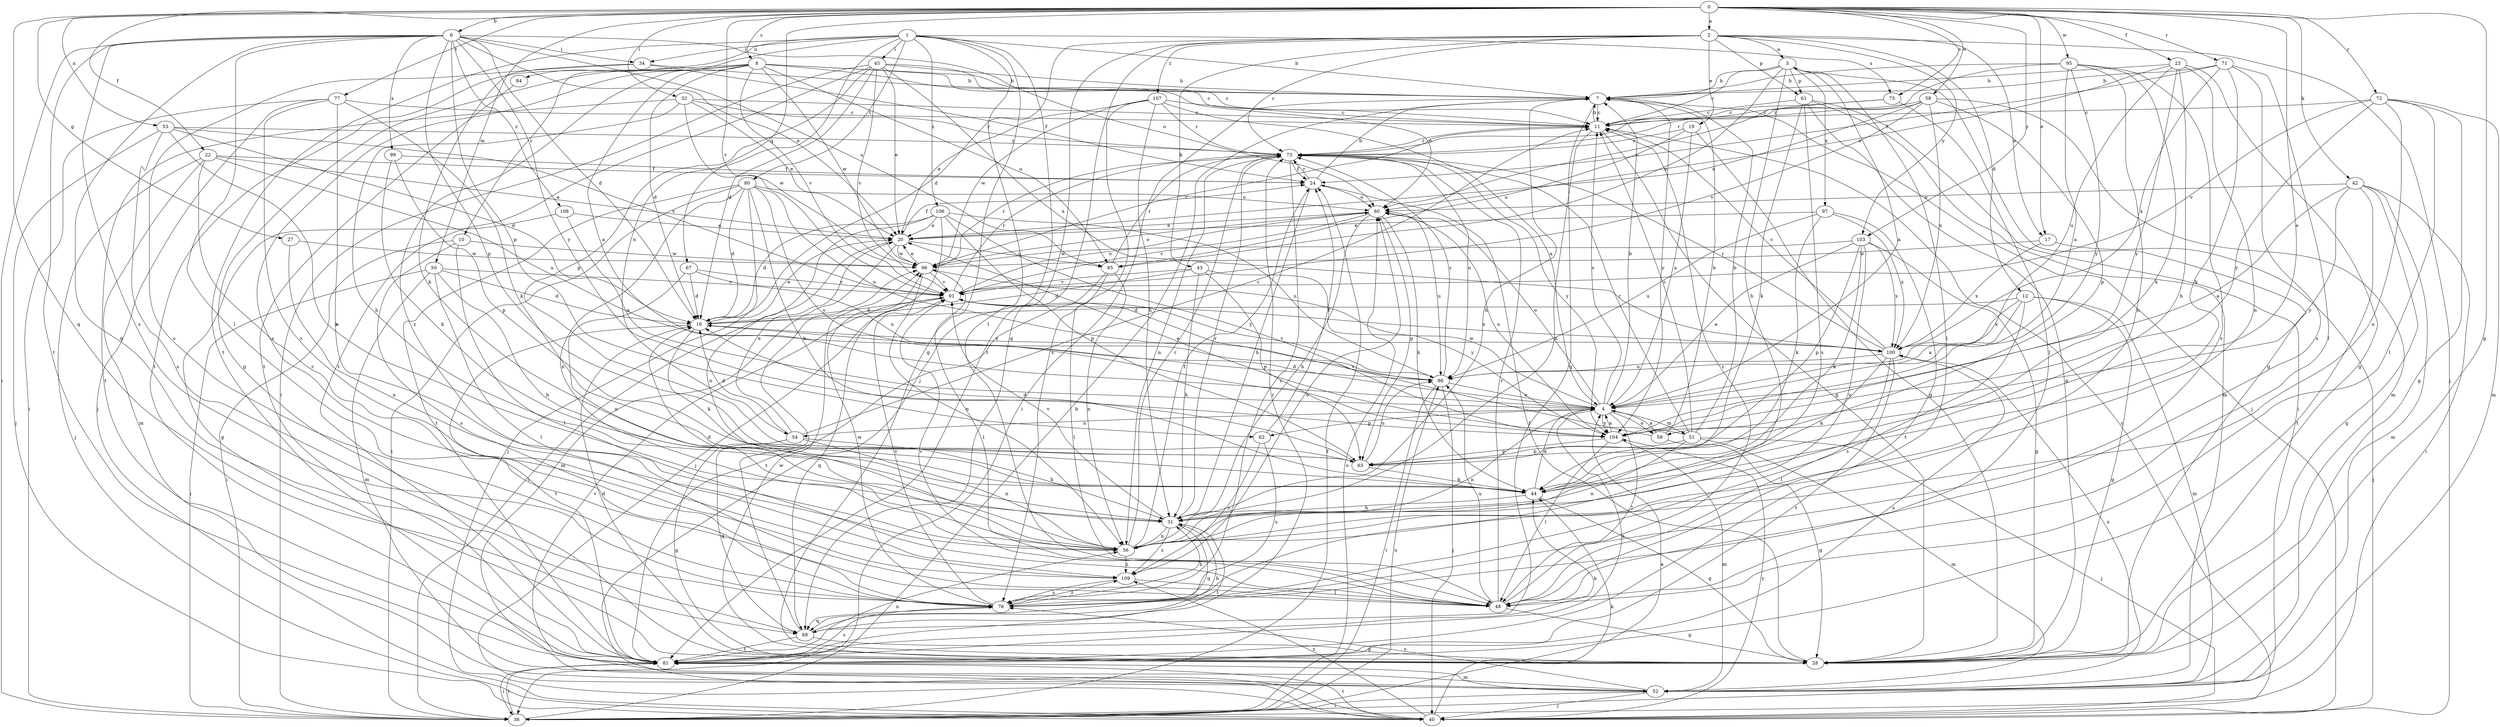 strict digraph  {
0;
1;
2;
3;
4;
6;
7;
8;
10;
11;
12;
16;
17;
19;
20;
22;
23;
24;
27;
28;
31;
32;
34;
36;
40;
42;
43;
44;
45;
48;
50;
51;
52;
53;
54;
56;
58;
59;
60;
61;
62;
63;
67;
68;
71;
72;
73;
75;
76;
77;
80;
81;
84;
85;
86;
91;
95;
96;
97;
99;
100;
103;
104;
106;
107;
108;
109;
0 -> 2  [label=a];
0 -> 6  [label=b];
0 -> 8  [label=c];
0 -> 17  [label=e];
0 -> 22  [label=f];
0 -> 23  [label=f];
0 -> 27  [label=g];
0 -> 28  [label=g];
0 -> 32  [label=i];
0 -> 42  [label=k];
0 -> 50  [label=m];
0 -> 53  [label=n];
0 -> 58  [label=o];
0 -> 59  [label=o];
0 -> 67  [label=q];
0 -> 68  [label=q];
0 -> 71  [label=r];
0 -> 72  [label=r];
0 -> 75  [label=s];
0 -> 77  [label=t];
0 -> 91  [label=v];
0 -> 95  [label=w];
0 -> 103  [label=y];
1 -> 7  [label=b];
1 -> 10  [label=c];
1 -> 28  [label=g];
1 -> 34  [label=i];
1 -> 40  [label=j];
1 -> 45  [label=l];
1 -> 48  [label=l];
1 -> 54  [label=n];
1 -> 75  [label=s];
1 -> 80  [label=t];
1 -> 81  [label=t];
1 -> 84  [label=u];
1 -> 106  [label=z];
2 -> 3  [label=a];
2 -> 12  [label=d];
2 -> 16  [label=d];
2 -> 17  [label=e];
2 -> 19  [label=e];
2 -> 40  [label=j];
2 -> 43  [label=k];
2 -> 61  [label=p];
2 -> 68  [label=q];
2 -> 73  [label=r];
2 -> 81  [label=t];
2 -> 103  [label=y];
2 -> 107  [label=z];
3 -> 7  [label=b];
3 -> 11  [label=c];
3 -> 28  [label=g];
3 -> 31  [label=h];
3 -> 48  [label=l];
3 -> 61  [label=p];
3 -> 85  [label=u];
3 -> 97  [label=x];
4 -> 3  [label=a];
4 -> 7  [label=b];
4 -> 11  [label=c];
4 -> 16  [label=d];
4 -> 48  [label=l];
4 -> 51  [label=m];
4 -> 54  [label=n];
4 -> 56  [label=n];
4 -> 59  [label=o];
4 -> 60  [label=o];
4 -> 62  [label=p];
4 -> 96  [label=w];
4 -> 104  [label=y];
6 -> 16  [label=d];
6 -> 20  [label=e];
6 -> 34  [label=i];
6 -> 36  [label=i];
6 -> 48  [label=l];
6 -> 60  [label=o];
6 -> 62  [label=p];
6 -> 63  [label=p];
6 -> 68  [label=q];
6 -> 76  [label=s];
6 -> 81  [label=t];
6 -> 85  [label=u];
6 -> 99  [label=x];
6 -> 104  [label=y];
6 -> 108  [label=z];
7 -> 11  [label=c];
7 -> 31  [label=h];
7 -> 36  [label=i];
7 -> 40  [label=j];
7 -> 68  [label=q];
7 -> 104  [label=y];
8 -> 4  [label=a];
8 -> 7  [label=b];
8 -> 11  [label=c];
8 -> 16  [label=d];
8 -> 28  [label=g];
8 -> 60  [label=o];
8 -> 76  [label=s];
8 -> 81  [label=t];
8 -> 85  [label=u];
8 -> 91  [label=v];
8 -> 96  [label=w];
8 -> 109  [label=z];
10 -> 36  [label=i];
10 -> 48  [label=l];
10 -> 76  [label=s];
10 -> 96  [label=w];
11 -> 7  [label=b];
11 -> 28  [label=g];
11 -> 56  [label=n];
11 -> 73  [label=r];
12 -> 4  [label=a];
12 -> 16  [label=d];
12 -> 28  [label=g];
12 -> 52  [label=m];
12 -> 76  [label=s];
12 -> 100  [label=x];
16 -> 20  [label=e];
16 -> 44  [label=k];
16 -> 81  [label=t];
16 -> 100  [label=x];
17 -> 40  [label=j];
17 -> 96  [label=w];
17 -> 100  [label=x];
19 -> 4  [label=a];
19 -> 28  [label=g];
19 -> 73  [label=r];
19 -> 85  [label=u];
20 -> 24  [label=f];
20 -> 36  [label=i];
20 -> 52  [label=m];
20 -> 85  [label=u];
20 -> 96  [label=w];
22 -> 20  [label=e];
22 -> 24  [label=f];
22 -> 40  [label=j];
22 -> 52  [label=m];
22 -> 86  [label=u];
22 -> 109  [label=z];
23 -> 7  [label=b];
23 -> 28  [label=g];
23 -> 31  [label=h];
23 -> 56  [label=n];
23 -> 60  [label=o];
23 -> 86  [label=u];
23 -> 104  [label=y];
24 -> 7  [label=b];
24 -> 31  [label=h];
24 -> 60  [label=o];
24 -> 73  [label=r];
27 -> 56  [label=n];
27 -> 96  [label=w];
28 -> 16  [label=d];
28 -> 24  [label=f];
28 -> 96  [label=w];
31 -> 56  [label=n];
31 -> 68  [label=q];
31 -> 73  [label=r];
31 -> 81  [label=t];
31 -> 91  [label=v];
31 -> 109  [label=z];
32 -> 11  [label=c];
32 -> 20  [label=e];
32 -> 31  [label=h];
32 -> 73  [label=r];
32 -> 81  [label=t];
32 -> 96  [label=w];
34 -> 7  [label=b];
34 -> 24  [label=f];
34 -> 44  [label=k];
34 -> 76  [label=s];
36 -> 4  [label=a];
36 -> 7  [label=b];
36 -> 24  [label=f];
36 -> 60  [label=o];
36 -> 81  [label=t];
36 -> 86  [label=u];
40 -> 11  [label=c];
40 -> 44  [label=k];
40 -> 81  [label=t];
40 -> 104  [label=y];
40 -> 109  [label=z];
42 -> 4  [label=a];
42 -> 28  [label=g];
42 -> 36  [label=i];
42 -> 52  [label=m];
42 -> 60  [label=o];
42 -> 81  [label=t];
42 -> 104  [label=y];
43 -> 16  [label=d];
43 -> 31  [label=h];
43 -> 63  [label=p];
43 -> 91  [label=v];
43 -> 104  [label=y];
44 -> 4  [label=a];
44 -> 28  [label=g];
44 -> 31  [label=h];
45 -> 7  [label=b];
45 -> 11  [label=c];
45 -> 16  [label=d];
45 -> 20  [label=e];
45 -> 36  [label=i];
45 -> 63  [label=p];
45 -> 81  [label=t];
45 -> 91  [label=v];
45 -> 100  [label=x];
48 -> 11  [label=c];
48 -> 28  [label=g];
48 -> 73  [label=r];
48 -> 86  [label=u];
48 -> 91  [label=v];
50 -> 16  [label=d];
50 -> 31  [label=h];
50 -> 36  [label=i];
50 -> 48  [label=l];
50 -> 52  [label=m];
50 -> 91  [label=v];
51 -> 7  [label=b];
51 -> 11  [label=c];
51 -> 20  [label=e];
51 -> 40  [label=j];
51 -> 52  [label=m];
51 -> 56  [label=n];
51 -> 63  [label=p];
51 -> 73  [label=r];
52 -> 36  [label=i];
52 -> 40  [label=j];
52 -> 76  [label=s];
52 -> 91  [label=v];
52 -> 100  [label=x];
53 -> 16  [label=d];
53 -> 31  [label=h];
53 -> 40  [label=j];
53 -> 73  [label=r];
53 -> 76  [label=s];
53 -> 91  [label=v];
54 -> 11  [label=c];
54 -> 16  [label=d];
54 -> 20  [label=e];
54 -> 28  [label=g];
54 -> 31  [label=h];
54 -> 56  [label=n];
54 -> 68  [label=q];
56 -> 16  [label=d];
56 -> 24  [label=f];
56 -> 73  [label=r];
56 -> 109  [label=z];
58 -> 11  [label=c];
58 -> 20  [label=e];
58 -> 52  [label=m];
58 -> 63  [label=p];
58 -> 73  [label=r];
58 -> 91  [label=v];
58 -> 100  [label=x];
59 -> 4  [label=a];
59 -> 7  [label=b];
59 -> 28  [label=g];
59 -> 91  [label=v];
60 -> 20  [label=e];
60 -> 31  [label=h];
60 -> 44  [label=k];
60 -> 63  [label=p];
60 -> 86  [label=u];
60 -> 91  [label=v];
61 -> 11  [label=c];
61 -> 28  [label=g];
61 -> 36  [label=i];
61 -> 44  [label=k];
61 -> 52  [label=m];
61 -> 76  [label=s];
62 -> 24  [label=f];
62 -> 76  [label=s];
62 -> 109  [label=z];
63 -> 16  [label=d];
63 -> 44  [label=k];
63 -> 86  [label=u];
67 -> 16  [label=d];
67 -> 56  [label=n];
67 -> 86  [label=u];
67 -> 91  [label=v];
68 -> 28  [label=g];
68 -> 31  [label=h];
68 -> 73  [label=r];
68 -> 81  [label=t];
68 -> 96  [label=w];
71 -> 7  [label=b];
71 -> 24  [label=f];
71 -> 44  [label=k];
71 -> 48  [label=l];
71 -> 76  [label=s];
71 -> 100  [label=x];
72 -> 11  [label=c];
72 -> 28  [label=g];
72 -> 48  [label=l];
72 -> 52  [label=m];
72 -> 56  [label=n];
72 -> 91  [label=v];
72 -> 104  [label=y];
73 -> 24  [label=f];
73 -> 56  [label=n];
73 -> 76  [label=s];
73 -> 86  [label=u];
73 -> 104  [label=y];
75 -> 11  [label=c];
75 -> 48  [label=l];
75 -> 60  [label=o];
76 -> 31  [label=h];
76 -> 68  [label=q];
76 -> 91  [label=v];
76 -> 96  [label=w];
76 -> 109  [label=z];
77 -> 11  [label=c];
77 -> 36  [label=i];
77 -> 40  [label=j];
77 -> 44  [label=k];
77 -> 56  [label=n];
77 -> 109  [label=z];
80 -> 16  [label=d];
80 -> 36  [label=i];
80 -> 40  [label=j];
80 -> 44  [label=k];
80 -> 56  [label=n];
80 -> 60  [label=o];
80 -> 81  [label=t];
80 -> 86  [label=u];
80 -> 104  [label=y];
81 -> 4  [label=a];
81 -> 36  [label=i];
81 -> 44  [label=k];
81 -> 52  [label=m];
81 -> 56  [label=n];
81 -> 76  [label=s];
81 -> 100  [label=x];
84 -> 81  [label=t];
85 -> 48  [label=l];
85 -> 56  [label=n];
85 -> 73  [label=r];
85 -> 81  [label=t];
86 -> 4  [label=a];
86 -> 36  [label=i];
86 -> 40  [label=j];
86 -> 73  [label=r];
86 -> 91  [label=v];
91 -> 16  [label=d];
91 -> 60  [label=o];
91 -> 68  [label=q];
91 -> 73  [label=r];
91 -> 100  [label=x];
95 -> 4  [label=a];
95 -> 7  [label=b];
95 -> 44  [label=k];
95 -> 56  [label=n];
95 -> 73  [label=r];
95 -> 76  [label=s];
95 -> 104  [label=y];
96 -> 11  [label=c];
96 -> 20  [label=e];
96 -> 48  [label=l];
96 -> 56  [label=n];
96 -> 60  [label=o];
96 -> 73  [label=r];
96 -> 91  [label=v];
97 -> 20  [label=e];
97 -> 44  [label=k];
97 -> 81  [label=t];
97 -> 86  [label=u];
97 -> 100  [label=x];
99 -> 24  [label=f];
99 -> 44  [label=k];
99 -> 63  [label=p];
100 -> 11  [label=c];
100 -> 44  [label=k];
100 -> 48  [label=l];
100 -> 73  [label=r];
100 -> 81  [label=t];
100 -> 86  [label=u];
103 -> 4  [label=a];
103 -> 28  [label=g];
103 -> 44  [label=k];
103 -> 56  [label=n];
103 -> 63  [label=p];
103 -> 96  [label=w];
103 -> 100  [label=x];
104 -> 4  [label=a];
104 -> 48  [label=l];
104 -> 52  [label=m];
104 -> 60  [label=o];
104 -> 63  [label=p];
106 -> 16  [label=d];
106 -> 20  [label=e];
106 -> 40  [label=j];
106 -> 56  [label=n];
106 -> 63  [label=p];
106 -> 86  [label=u];
106 -> 104  [label=y];
107 -> 4  [label=a];
107 -> 11  [label=c];
107 -> 20  [label=e];
107 -> 31  [label=h];
107 -> 73  [label=r];
107 -> 76  [label=s];
107 -> 96  [label=w];
108 -> 4  [label=a];
108 -> 20  [label=e];
108 -> 28  [label=g];
109 -> 48  [label=l];
109 -> 60  [label=o];
109 -> 76  [label=s];
}
